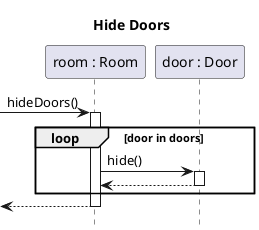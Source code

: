 @startuml room-hide-doors

title Hide Doors
hide footbox
autoactivate on
participant "room : Room" as room
participant "door : Door" as door

[-> room : hideDoors() 
loop door in doors
	room -> door : hide()
	return
end 
return

@enduml